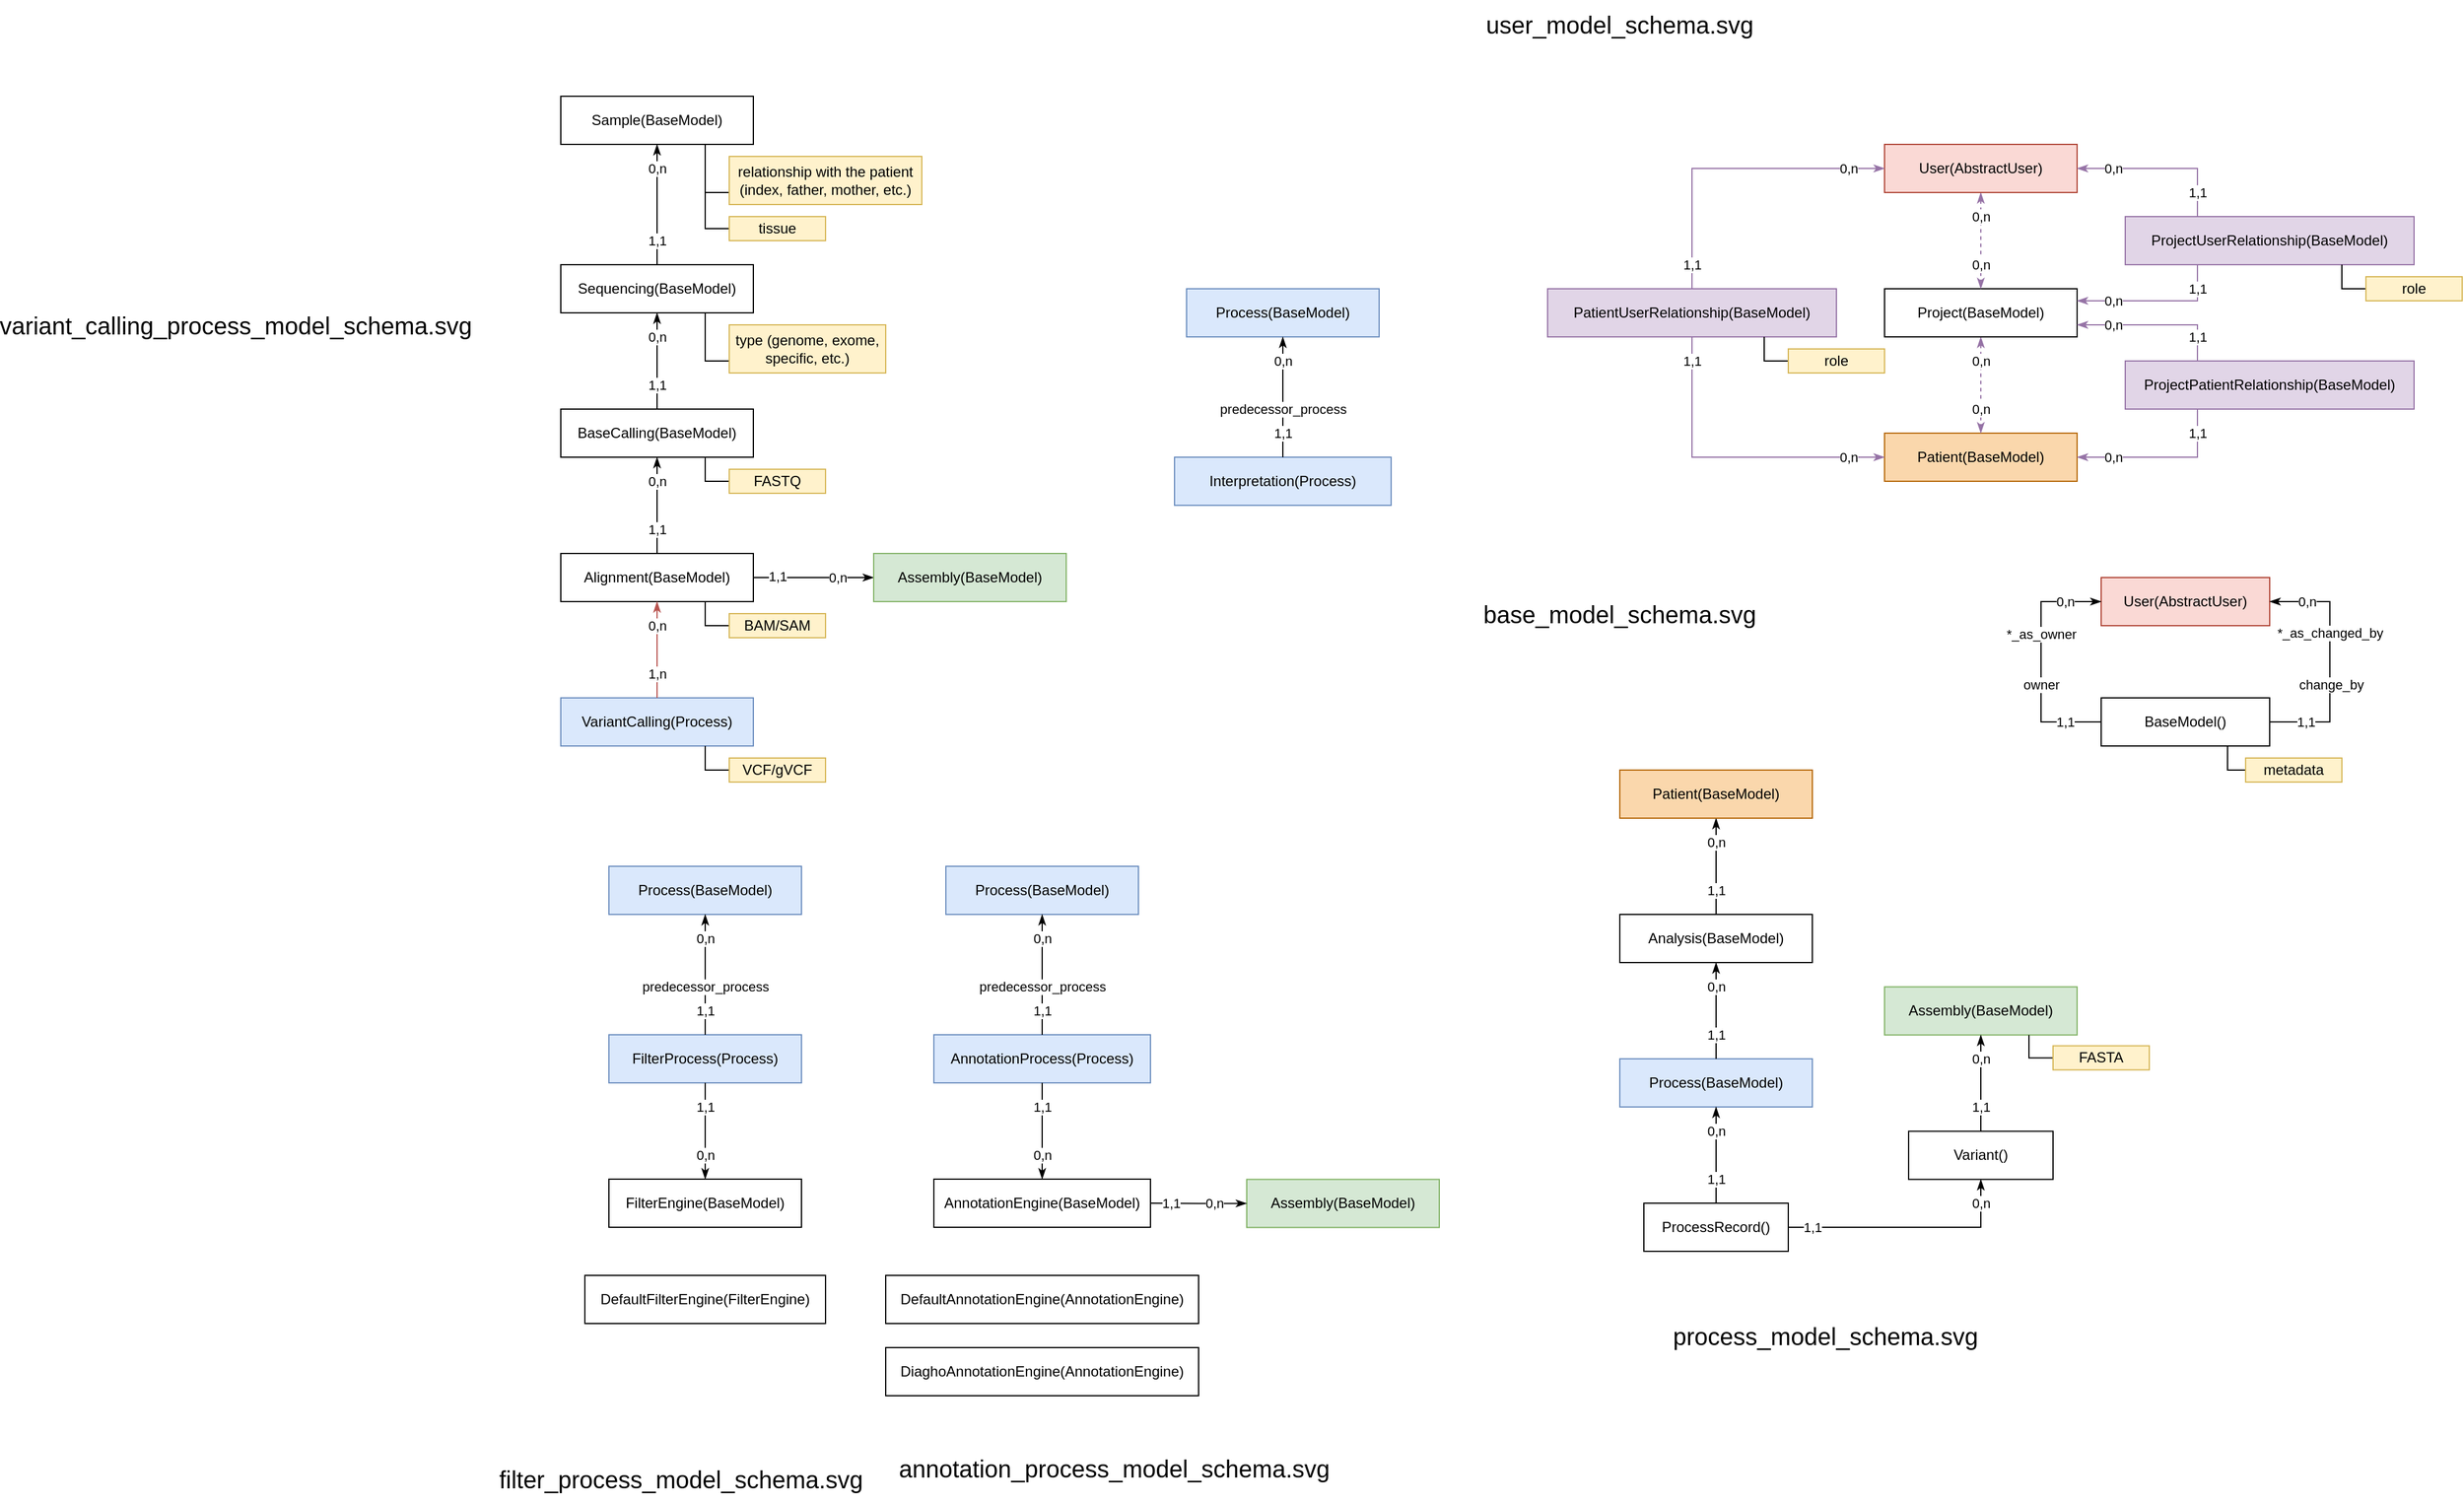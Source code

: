 <mxfile version="14.1.8" type="device"><diagram id="hcGcULoK8JXEpfSVQ2V4" name="Page-1"><mxGraphModel dx="3432" dy="2749" grid="1" gridSize="10" guides="1" tooltips="1" connect="1" arrows="1" fold="1" page="1" pageScale="1" pageWidth="827" pageHeight="1169" math="0" shadow="0"><root><mxCell id="0"/><mxCell id="1" parent="0"/><mxCell id="7GVwF3juWSit5_4ee2ph-153" style="edgeStyle=orthogonalEdgeStyle;rounded=0;orthogonalLoop=1;jettySize=auto;html=1;exitX=0.5;exitY=1;exitDx=0;exitDy=0;entryX=0.5;entryY=0;entryDx=0;entryDy=0;endArrow=none;endFill=0;startArrow=classicThin;startFill=1;" parent="1" source="7GVwF3juWSit5_4ee2ph-46" edge="1"><mxGeometry relative="1" as="geometry"><mxPoint x="120" y="180" as="targetPoint"/></mxGeometry></mxCell><mxCell id="7GVwF3juWSit5_4ee2ph-157" value="0,n" style="edgeLabel;html=1;align=center;verticalAlign=middle;resizable=0;points=[];" parent="7GVwF3juWSit5_4ee2ph-153" vertex="1" connectable="0"><mxGeometry x="-0.35" relative="1" as="geometry"><mxPoint y="-12.56" as="offset"/></mxGeometry></mxCell><mxCell id="a_dh7zOd0R8QGJgReXMs-4" value="1,1" style="edgeLabel;html=1;align=center;verticalAlign=middle;resizable=0;points=[];" parent="7GVwF3juWSit5_4ee2ph-153" vertex="1" connectable="0"><mxGeometry x="0.7" relative="1" as="geometry"><mxPoint y="-5" as="offset"/></mxGeometry></mxCell><mxCell id="7GVwF3juWSit5_4ee2ph-203" style="edgeStyle=orthogonalEdgeStyle;rounded=0;orthogonalLoop=1;jettySize=auto;html=1;exitX=0.75;exitY=1;exitDx=0;exitDy=0;entryX=0;entryY=0.75;entryDx=0;entryDy=0;endArrow=none;endFill=0;" parent="1" source="7GVwF3juWSit5_4ee2ph-46" target="7GVwF3juWSit5_4ee2ph-202" edge="1"><mxGeometry relative="1" as="geometry"/></mxCell><mxCell id="7GVwF3juWSit5_4ee2ph-46" value="Sample(BaseModel)" style="rounded=0;whiteSpace=wrap;html=1;" parent="1" vertex="1"><mxGeometry x="40" y="40" width="160" height="40" as="geometry"/></mxCell><mxCell id="7GVwF3juWSit5_4ee2ph-48" value="Sequencing(BaseModel)" style="rounded=0;whiteSpace=wrap;html=1;" parent="1" vertex="1"><mxGeometry x="40" y="180" width="160" height="40" as="geometry"/></mxCell><mxCell id="7GVwF3juWSit5_4ee2ph-148" style="edgeStyle=orthogonalEdgeStyle;rounded=0;orthogonalLoop=1;jettySize=auto;html=1;exitX=0.5;exitY=0;exitDx=0;exitDy=0;entryX=0.5;entryY=1;entryDx=0;entryDy=0;endArrow=classicThin;endFill=1;" parent="1" source="7GVwF3juWSit5_4ee2ph-54" target="7GVwF3juWSit5_4ee2ph-48" edge="1"><mxGeometry relative="1" as="geometry"><mxPoint x="120" y="260" as="targetPoint"/></mxGeometry></mxCell><mxCell id="7GVwF3juWSit5_4ee2ph-158" value="1,1" style="edgeLabel;html=1;align=center;verticalAlign=middle;resizable=0;points=[];" parent="7GVwF3juWSit5_4ee2ph-148" vertex="1" connectable="0"><mxGeometry x="-0.29" relative="1" as="geometry"><mxPoint y="8.33" as="offset"/></mxGeometry></mxCell><mxCell id="a_dh7zOd0R8QGJgReXMs-3" value="0,n" style="edgeLabel;html=1;align=center;verticalAlign=middle;resizable=0;points=[];" parent="7GVwF3juWSit5_4ee2ph-148" vertex="1" connectable="0"><mxGeometry x="0.7" relative="1" as="geometry"><mxPoint y="8" as="offset"/></mxGeometry></mxCell><mxCell id="7GVwF3juWSit5_4ee2ph-54" value="&lt;div&gt;BaseCalling(BaseModel)&lt;/div&gt;" style="rounded=0;whiteSpace=wrap;html=1;" parent="1" vertex="1"><mxGeometry x="40" y="300" width="160" height="40" as="geometry"/></mxCell><mxCell id="7GVwF3juWSit5_4ee2ph-146" style="edgeStyle=orthogonalEdgeStyle;rounded=0;orthogonalLoop=1;jettySize=auto;html=1;exitX=0.5;exitY=0;exitDx=0;exitDy=0;entryX=0.5;entryY=1;entryDx=0;entryDy=0;endArrow=classicThin;endFill=1;" parent="1" source="7GVwF3juWSit5_4ee2ph-59" target="7GVwF3juWSit5_4ee2ph-54" edge="1"><mxGeometry relative="1" as="geometry"><mxPoint x="120" y="440" as="targetPoint"/></mxGeometry></mxCell><mxCell id="7GVwF3juWSit5_4ee2ph-160" value="1,1" style="edgeLabel;html=1;align=center;verticalAlign=middle;resizable=0;points=[];" parent="7GVwF3juWSit5_4ee2ph-146" vertex="1" connectable="0"><mxGeometry x="0.214" relative="1" as="geometry"><mxPoint y="28.4" as="offset"/></mxGeometry></mxCell><mxCell id="a_dh7zOd0R8QGJgReXMs-2" value="0,n" style="edgeLabel;html=1;align=center;verticalAlign=middle;resizable=0;points=[];" parent="7GVwF3juWSit5_4ee2ph-146" vertex="1" connectable="0"><mxGeometry x="0.699" relative="1" as="geometry"><mxPoint y="7.92" as="offset"/></mxGeometry></mxCell><mxCell id="7GVwF3juWSit5_4ee2ph-59" value="&lt;div&gt;Alignment(BaseModel)&lt;/div&gt;" style="rounded=0;whiteSpace=wrap;html=1;" parent="1" vertex="1"><mxGeometry x="40" y="420" width="160" height="40" as="geometry"/></mxCell><mxCell id="7GVwF3juWSit5_4ee2ph-60" value="&lt;div&gt;VariantCalling(Process)&lt;br&gt;&lt;/div&gt;" style="rounded=0;whiteSpace=wrap;html=1;fillColor=#dae8fc;strokeColor=#6c8ebf;" parent="1" vertex="1"><mxGeometry x="40" y="540" width="160" height="40" as="geometry"/></mxCell><mxCell id="7GVwF3juWSit5_4ee2ph-64" style="edgeStyle=orthogonalEdgeStyle;rounded=0;orthogonalLoop=1;jettySize=auto;html=1;exitX=0.5;exitY=1;exitDx=0;exitDy=0;entryX=0.5;entryY=0;entryDx=0;entryDy=0;endArrow=none;endFill=0;fillColor=#f8cecc;strokeColor=#b85450;startArrow=classicThin;startFill=1;" parent="1" source="7GVwF3juWSit5_4ee2ph-59" target="7GVwF3juWSit5_4ee2ph-60" edge="1"><mxGeometry relative="1" as="geometry"><mxPoint x="120" y="560" as="sourcePoint"/></mxGeometry></mxCell><mxCell id="7GVwF3juWSit5_4ee2ph-162" value="1,n" style="edgeLabel;html=1;align=center;verticalAlign=middle;resizable=0;points=[];" parent="7GVwF3juWSit5_4ee2ph-64" vertex="1" connectable="0"><mxGeometry x="0.214" y="-1" relative="1" as="geometry"><mxPoint x="1" y="11.6" as="offset"/></mxGeometry></mxCell><mxCell id="a_dh7zOd0R8QGJgReXMs-1" value="0,n" style="edgeLabel;html=1;align=center;verticalAlign=middle;resizable=0;points=[];" parent="7GVwF3juWSit5_4ee2ph-64" vertex="1" connectable="0"><mxGeometry x="-0.382" relative="1" as="geometry"><mxPoint y="-4.8" as="offset"/></mxGeometry></mxCell><mxCell id="7GVwF3juWSit5_4ee2ph-67" value="Analysis(BaseModel)" style="rounded=0;whiteSpace=wrap;html=1;" parent="1" vertex="1"><mxGeometry x="920" y="720" width="160" height="40" as="geometry"/></mxCell><mxCell id="7GVwF3juWSit5_4ee2ph-80" value="Process(BaseModel)" style="rounded=0;whiteSpace=wrap;html=1;fillColor=#dae8fc;strokeColor=#6c8ebf;" parent="1" vertex="1"><mxGeometry x="920" y="840" width="160" height="40" as="geometry"/></mxCell><mxCell id="a_dh7zOd0R8QGJgReXMs-80" style="edgeStyle=orthogonalEdgeStyle;rounded=0;orthogonalLoop=1;jettySize=auto;html=1;exitX=1;exitY=0.5;exitDx=0;exitDy=0;entryX=0.5;entryY=1;entryDx=0;entryDy=0;startArrow=none;startFill=0;endArrow=classicThin;endFill=1;fontColor=#000000;" parent="1" source="7GVwF3juWSit5_4ee2ph-81" target="a_dh7zOd0R8QGJgReXMs-76" edge="1"><mxGeometry relative="1" as="geometry"/></mxCell><mxCell id="a_dh7zOd0R8QGJgReXMs-81" value="1,1" style="edgeLabel;html=1;align=center;verticalAlign=middle;resizable=0;points=[];fontColor=#000000;" parent="a_dh7zOd0R8QGJgReXMs-80" vertex="1" connectable="0"><mxGeometry x="-0.828" y="-1" relative="1" as="geometry"><mxPoint x="2.78" y="-1" as="offset"/></mxGeometry></mxCell><mxCell id="a_dh7zOd0R8QGJgReXMs-82" value="0,n" style="edgeLabel;html=1;align=center;verticalAlign=middle;resizable=0;points=[];fontColor=#000000;" parent="a_dh7zOd0R8QGJgReXMs-80" vertex="1" connectable="0"><mxGeometry x="0.738" relative="1" as="geometry"><mxPoint y="-6.39" as="offset"/></mxGeometry></mxCell><mxCell id="7GVwF3juWSit5_4ee2ph-81" value="ProcessRecord()" style="rounded=0;whiteSpace=wrap;html=1;" parent="1" vertex="1"><mxGeometry x="940" y="960" width="120" height="40" as="geometry"/></mxCell><mxCell id="7GVwF3juWSit5_4ee2ph-88" value="BaseModel()" style="rounded=0;whiteSpace=wrap;html=1;" parent="1" vertex="1"><mxGeometry x="1320.03" y="540" width="140" height="40" as="geometry"/></mxCell><mxCell id="7GVwF3juWSit5_4ee2ph-89" value="User(AbstractUser)" style="rounded=0;whiteSpace=wrap;html=1;fillColor=#fad9d5;strokeColor=#ae4132;" parent="1" vertex="1"><mxGeometry x="1320.03" y="440" width="140" height="40" as="geometry"/></mxCell><mxCell id="7GVwF3juWSit5_4ee2ph-210" style="edgeStyle=orthogonalEdgeStyle;rounded=0;orthogonalLoop=1;jettySize=auto;html=1;exitX=0;exitY=0.5;exitDx=0;exitDy=0;entryX=0;entryY=0.5;entryDx=0;entryDy=0;endArrow=none;endFill=0;startArrow=classicThin;startFill=1;" parent="1" source="7GVwF3juWSit5_4ee2ph-89" target="7GVwF3juWSit5_4ee2ph-88" edge="1"><mxGeometry relative="1" as="geometry"><mxPoint x="1390.03" y="500" as="sourcePoint"/><Array as="points"><mxPoint x="1270.03" y="460"/><mxPoint x="1270.03" y="560"/></Array></mxGeometry></mxCell><mxCell id="7GVwF3juWSit5_4ee2ph-211" value="1,1" style="edgeLabel;html=1;align=center;verticalAlign=middle;resizable=0;points=[];" parent="7GVwF3juWSit5_4ee2ph-210" vertex="1" connectable="0"><mxGeometry x="-0.3" y="1" relative="1" as="geometry"><mxPoint x="19" y="80" as="offset"/></mxGeometry></mxCell><mxCell id="a_dh7zOd0R8QGJgReXMs-6" value="0,n" style="edgeLabel;html=1;align=center;verticalAlign=middle;resizable=0;points=[];" parent="7GVwF3juWSit5_4ee2ph-210" vertex="1" connectable="0"><mxGeometry x="-0.777" y="1" relative="1" as="geometry"><mxPoint x="-7.62" y="-1" as="offset"/></mxGeometry></mxCell><mxCell id="a_dh7zOd0R8QGJgReXMs-8" value="owner" style="edgeLabel;html=1;align=center;verticalAlign=middle;resizable=0;points=[];" parent="7GVwF3juWSit5_4ee2ph-210" vertex="1" connectable="0"><mxGeometry x="-0.103" y="1" relative="1" as="geometry"><mxPoint x="-1.03" y="29.33" as="offset"/></mxGeometry></mxCell><mxCell id="a_dh7zOd0R8QGJgReXMs-14" value="*_as_owner" style="edgeLabel;html=1;align=center;verticalAlign=middle;resizable=0;points=[];" parent="7GVwF3juWSit5_4ee2ph-210" vertex="1" connectable="0"><mxGeometry x="-0.38" relative="1" as="geometry"><mxPoint y="14.33" as="offset"/></mxGeometry></mxCell><mxCell id="7GVwF3juWSit5_4ee2ph-99" value="Process(BaseModel)" style="rounded=0;whiteSpace=wrap;html=1;fillColor=#dae8fc;strokeColor=#6c8ebf;" parent="1" vertex="1"><mxGeometry x="80" y="680" width="160" height="40" as="geometry"/></mxCell><mxCell id="7GVwF3juWSit5_4ee2ph-100" value="AnnotationProcess(Process)" style="rounded=0;whiteSpace=wrap;html=1;fillColor=#dae8fc;strokeColor=#6c8ebf;" parent="1" vertex="1"><mxGeometry x="350" y="820" width="180" height="40" as="geometry"/></mxCell><mxCell id="7GVwF3juWSit5_4ee2ph-104" value="AnnotationEngine(BaseModel)" style="rounded=0;whiteSpace=wrap;html=1;" parent="1" vertex="1"><mxGeometry x="350" y="940" width="180" height="40" as="geometry"/></mxCell><mxCell id="7GVwF3juWSit5_4ee2ph-112" value="DiaghoAnnotationEngine(AnnotationEngine)" style="rounded=0;whiteSpace=wrap;html=1;" parent="1" vertex="1"><mxGeometry x="310" y="1080" width="260" height="40" as="geometry"/></mxCell><mxCell id="7GVwF3juWSit5_4ee2ph-113" value="FilterEngine(BaseModel)" style="rounded=0;whiteSpace=wrap;html=1;" parent="1" vertex="1"><mxGeometry x="80" y="940" width="160" height="40" as="geometry"/></mxCell><mxCell id="7GVwF3juWSit5_4ee2ph-114" value="DefaultAnnotationEngine(AnnotationEngine)" style="rounded=0;whiteSpace=wrap;html=1;" parent="1" vertex="1"><mxGeometry x="310" y="1020" width="260" height="40" as="geometry"/></mxCell><mxCell id="7GVwF3juWSit5_4ee2ph-117" value="DefaultFilterEngine(FilterEngine)" style="rounded=0;whiteSpace=wrap;html=1;" parent="1" vertex="1"><mxGeometry x="60" y="1020" width="200" height="40" as="geometry"/></mxCell><mxCell id="7GVwF3juWSit5_4ee2ph-120" value="FilterProcess(Process)" style="rounded=0;whiteSpace=wrap;html=1;fillColor=#dae8fc;strokeColor=#6c8ebf;" parent="1" vertex="1"><mxGeometry x="80" y="820" width="160" height="40" as="geometry"/></mxCell><mxCell id="7GVwF3juWSit5_4ee2ph-137" style="edgeStyle=orthogonalEdgeStyle;rounded=0;orthogonalLoop=1;jettySize=auto;html=1;exitX=0;exitY=0.5;exitDx=0;exitDy=0;entryX=0.75;entryY=1;entryDx=0;entryDy=0;endArrow=none;endFill=0;" parent="1" source="7GVwF3juWSit5_4ee2ph-134" target="7GVwF3juWSit5_4ee2ph-60" edge="1"><mxGeometry relative="1" as="geometry"/></mxCell><mxCell id="7GVwF3juWSit5_4ee2ph-134" value="VCF/gVCF" style="rounded=0;whiteSpace=wrap;html=1;fillColor=#fff2cc;strokeColor=#d6b656;" parent="1" vertex="1"><mxGeometry x="180" y="590" width="80" height="20" as="geometry"/></mxCell><mxCell id="7GVwF3juWSit5_4ee2ph-139" style="edgeStyle=orthogonalEdgeStyle;rounded=0;orthogonalLoop=1;jettySize=auto;html=1;exitX=0;exitY=0.5;exitDx=0;exitDy=0;entryX=0.75;entryY=1;entryDx=0;entryDy=0;endArrow=none;endFill=0;" parent="1" source="7GVwF3juWSit5_4ee2ph-138" target="7GVwF3juWSit5_4ee2ph-59" edge="1"><mxGeometry relative="1" as="geometry"/></mxCell><mxCell id="7GVwF3juWSit5_4ee2ph-138" value="BAM/SAM" style="rounded=0;whiteSpace=wrap;html=1;fillColor=#fff2cc;strokeColor=#d6b656;" parent="1" vertex="1"><mxGeometry x="180" y="470" width="80" height="20" as="geometry"/></mxCell><mxCell id="7GVwF3juWSit5_4ee2ph-141" style="edgeStyle=orthogonalEdgeStyle;rounded=0;orthogonalLoop=1;jettySize=auto;html=1;exitX=0;exitY=0.5;exitDx=0;exitDy=0;entryX=0.75;entryY=1;entryDx=0;entryDy=0;endArrow=none;endFill=0;" parent="1" source="7GVwF3juWSit5_4ee2ph-140" target="7GVwF3juWSit5_4ee2ph-54" edge="1"><mxGeometry relative="1" as="geometry"/></mxCell><mxCell id="7GVwF3juWSit5_4ee2ph-140" value="FASTQ" style="rounded=0;whiteSpace=wrap;html=1;fillColor=#fff2cc;strokeColor=#d6b656;" parent="1" vertex="1"><mxGeometry x="180" y="350" width="80" height="20" as="geometry"/></mxCell><mxCell id="7GVwF3juWSit5_4ee2ph-166" value="Process(BaseModel)" style="rounded=0;whiteSpace=wrap;html=1;fillColor=#dae8fc;strokeColor=#6c8ebf;" parent="1" vertex="1"><mxGeometry x="360" y="680" width="160" height="40" as="geometry"/></mxCell><mxCell id="7GVwF3juWSit5_4ee2ph-193" value="Assembly(BaseModel)" style="rounded=0;whiteSpace=wrap;html=1;fillColor=#d5e8d4;strokeColor=#82b366;" parent="1" vertex="1"><mxGeometry x="610" y="940.2" width="160" height="40" as="geometry"/></mxCell><mxCell id="7GVwF3juWSit5_4ee2ph-202" value="&lt;div&gt;relationship with the patient&lt;/div&gt;&lt;div&gt;(index, father, mother, etc.)&lt;br&gt;&lt;/div&gt;" style="rounded=0;whiteSpace=wrap;html=1;fillColor=#fff2cc;strokeColor=#d6b656;" parent="1" vertex="1"><mxGeometry x="180" y="90" width="160" height="40" as="geometry"/></mxCell><mxCell id="7GVwF3juWSit5_4ee2ph-206" style="edgeStyle=orthogonalEdgeStyle;rounded=0;orthogonalLoop=1;jettySize=auto;html=1;exitX=0;exitY=0.5;exitDx=0;exitDy=0;entryX=0.75;entryY=1;entryDx=0;entryDy=0;endArrow=none;endFill=0;" parent="1" source="7GVwF3juWSit5_4ee2ph-204" target="7GVwF3juWSit5_4ee2ph-88" edge="1"><mxGeometry relative="1" as="geometry"/></mxCell><mxCell id="7GVwF3juWSit5_4ee2ph-204" value="metadata" style="rounded=0;whiteSpace=wrap;html=1;fillColor=#fff2cc;strokeColor=#d6b656;" parent="1" vertex="1"><mxGeometry x="1440.03" y="590" width="80" height="20" as="geometry"/></mxCell><mxCell id="7GVwF3juWSit5_4ee2ph-217" style="edgeStyle=orthogonalEdgeStyle;rounded=0;orthogonalLoop=1;jettySize=auto;html=1;exitX=0;exitY=0.5;exitDx=0;exitDy=0;entryX=1;entryY=0.5;entryDx=0;entryDy=0;endArrow=none;endFill=0;startArrow=classicThin;startFill=1;" parent="1" source="7GVwF3juWSit5_4ee2ph-215" target="7GVwF3juWSit5_4ee2ph-59" edge="1"><mxGeometry relative="1" as="geometry"><mxPoint x="240" y="440" as="targetPoint"/></mxGeometry></mxCell><mxCell id="7GVwF3juWSit5_4ee2ph-219" value="0,n" style="edgeLabel;html=1;align=center;verticalAlign=middle;resizable=0;points=[];" parent="7GVwF3juWSit5_4ee2ph-217" vertex="1" connectable="0"><mxGeometry x="-0.21" y="-1" relative="1" as="geometry"><mxPoint x="9.6" y="1" as="offset"/></mxGeometry></mxCell><mxCell id="a_dh7zOd0R8QGJgReXMs-5" value="1,1" style="edgeLabel;html=1;align=center;verticalAlign=middle;resizable=0;points=[];" parent="7GVwF3juWSit5_4ee2ph-217" vertex="1" connectable="0"><mxGeometry x="0.373" y="-1" relative="1" as="geometry"><mxPoint x="-11.33" as="offset"/></mxGeometry></mxCell><mxCell id="7GVwF3juWSit5_4ee2ph-215" value="Assembly(BaseModel)" style="rounded=0;whiteSpace=wrap;html=1;fillColor=#d5e8d4;strokeColor=#82b366;" parent="1" vertex="1"><mxGeometry x="300" y="420" width="160" height="40" as="geometry"/></mxCell><mxCell id="7GVwF3juWSit5_4ee2ph-225" style="edgeStyle=orthogonalEdgeStyle;rounded=0;orthogonalLoop=1;jettySize=auto;html=1;exitX=0;exitY=0.5;exitDx=0;exitDy=0;entryX=1;entryY=0.5;entryDx=0;entryDy=0;endArrow=none;endFill=0;startArrow=classicThin;startFill=1;" parent="1" source="7GVwF3juWSit5_4ee2ph-193" target="7GVwF3juWSit5_4ee2ph-104" edge="1"><mxGeometry relative="1" as="geometry"><mxPoint x="600" y="960" as="sourcePoint"/></mxGeometry></mxCell><mxCell id="7GVwF3juWSit5_4ee2ph-226" value="1,1" style="edgeLabel;html=1;align=center;verticalAlign=middle;resizable=0;points=[];" parent="7GVwF3juWSit5_4ee2ph-225" vertex="1" connectable="0"><mxGeometry x="0.309" relative="1" as="geometry"><mxPoint x="-11.03" as="offset"/></mxGeometry></mxCell><mxCell id="a_dh7zOd0R8QGJgReXMs-133" value="0,n" style="edgeLabel;html=1;align=center;verticalAlign=middle;resizable=0;points=[];fontColor=#000000;" parent="7GVwF3juWSit5_4ee2ph-225" vertex="1" connectable="0"><mxGeometry x="-0.687" y="3" relative="1" as="geometry"><mxPoint x="-14.33" y="-3" as="offset"/></mxGeometry></mxCell><mxCell id="7GVwF3juWSit5_4ee2ph-228" value="Interpretation(Process)" style="rounded=0;whiteSpace=wrap;html=1;fillColor=#dae8fc;strokeColor=#6c8ebf;" parent="1" vertex="1"><mxGeometry x="550" y="340" width="180" height="40" as="geometry"/></mxCell><mxCell id="7GVwF3juWSit5_4ee2ph-234" value="Process(BaseModel)" style="rounded=0;whiteSpace=wrap;html=1;fillColor=#dae8fc;strokeColor=#6c8ebf;" parent="1" vertex="1"><mxGeometry x="560" y="200" width="160" height="40" as="geometry"/></mxCell><mxCell id="7GVwF3juWSit5_4ee2ph-236" style="edgeStyle=orthogonalEdgeStyle;rounded=0;orthogonalLoop=1;jettySize=auto;html=1;exitX=0;exitY=0.75;exitDx=0;exitDy=0;entryX=0.75;entryY=1;entryDx=0;entryDy=0;endArrow=none;endFill=0;" parent="1" source="7GVwF3juWSit5_4ee2ph-235" target="7GVwF3juWSit5_4ee2ph-48" edge="1"><mxGeometry relative="1" as="geometry"/></mxCell><mxCell id="7GVwF3juWSit5_4ee2ph-235" value="type (genome, exome, specific, etc.)" style="rounded=0;whiteSpace=wrap;html=1;fillColor=#fff2cc;strokeColor=#d6b656;" parent="1" vertex="1"><mxGeometry x="180" y="230" width="130" height="40" as="geometry"/></mxCell><mxCell id="7GVwF3juWSit5_4ee2ph-238" style="edgeStyle=orthogonalEdgeStyle;rounded=0;orthogonalLoop=1;jettySize=auto;html=1;exitX=0;exitY=0.5;exitDx=0;exitDy=0;entryX=0.75;entryY=1;entryDx=0;entryDy=0;endArrow=none;endFill=0;" parent="1" source="7GVwF3juWSit5_4ee2ph-237" target="7GVwF3juWSit5_4ee2ph-46" edge="1"><mxGeometry relative="1" as="geometry"/></mxCell><mxCell id="7GVwF3juWSit5_4ee2ph-237" value="tissue" style="rounded=0;whiteSpace=wrap;html=1;fillColor=#fff2cc;strokeColor=#d6b656;" parent="1" vertex="1"><mxGeometry x="180" y="140" width="80" height="20" as="geometry"/></mxCell><mxCell id="a_dh7zOd0R8QGJgReXMs-9" style="edgeStyle=orthogonalEdgeStyle;rounded=0;orthogonalLoop=1;jettySize=auto;html=1;exitX=1;exitY=0.5;exitDx=0;exitDy=0;endArrow=none;endFill=0;entryX=1;entryY=0.5;entryDx=0;entryDy=0;startArrow=classicThin;startFill=1;" parent="1" source="7GVwF3juWSit5_4ee2ph-89" target="7GVwF3juWSit5_4ee2ph-88" edge="1"><mxGeometry relative="1" as="geometry"><mxPoint x="1410.03" y="425" as="sourcePoint"/><mxPoint x="1459.03" y="557" as="targetPoint"/><Array as="points"><mxPoint x="1510.03" y="460"/><mxPoint x="1510.03" y="560"/></Array></mxGeometry></mxCell><mxCell id="a_dh7zOd0R8QGJgReXMs-10" value="1,1" style="edgeLabel;html=1;align=center;verticalAlign=middle;resizable=0;points=[];" parent="a_dh7zOd0R8QGJgReXMs-9" vertex="1" connectable="0"><mxGeometry x="-0.3" y="1" relative="1" as="geometry"><mxPoint x="-21" y="80" as="offset"/></mxGeometry></mxCell><mxCell id="a_dh7zOd0R8QGJgReXMs-11" value="0,n" style="edgeLabel;html=1;align=center;verticalAlign=middle;resizable=0;points=[];" parent="a_dh7zOd0R8QGJgReXMs-9" vertex="1" connectable="0"><mxGeometry x="-0.777" y="1" relative="1" as="geometry"><mxPoint x="7.78" y="1" as="offset"/></mxGeometry></mxCell><mxCell id="a_dh7zOd0R8QGJgReXMs-12" value="change_by" style="edgeLabel;html=1;align=center;verticalAlign=middle;resizable=0;points=[];" parent="a_dh7zOd0R8QGJgReXMs-9" vertex="1" connectable="0"><mxGeometry x="-0.103" y="1" relative="1" as="geometry"><mxPoint y="29.34" as="offset"/></mxGeometry></mxCell><mxCell id="a_dh7zOd0R8QGJgReXMs-13" value="*_as_changed_by" style="edgeLabel;html=1;align=center;verticalAlign=middle;resizable=0;points=[];" parent="a_dh7zOd0R8QGJgReXMs-9" vertex="1" connectable="0"><mxGeometry x="-0.364" y="-1" relative="1" as="geometry"><mxPoint x="1" y="12.67" as="offset"/></mxGeometry></mxCell><mxCell id="a_dh7zOd0R8QGJgReXMs-22" style="edgeStyle=orthogonalEdgeStyle;rounded=0;orthogonalLoop=1;jettySize=auto;html=1;exitX=0.5;exitY=1;exitDx=0;exitDy=0;entryX=0.5;entryY=0;entryDx=0;entryDy=0;endArrow=none;endFill=0;startArrow=classicThin;startFill=1;" parent="1" source="7GVwF3juWSit5_4ee2ph-67" target="7GVwF3juWSit5_4ee2ph-80" edge="1"><mxGeometry relative="1" as="geometry"><mxPoint x="1020" y="760" as="sourcePoint"/><mxPoint x="1020" y="840" as="targetPoint"/></mxGeometry></mxCell><mxCell id="a_dh7zOd0R8QGJgReXMs-23" value="1,1" style="edgeLabel;html=1;align=center;verticalAlign=middle;resizable=0;points=[];" parent="a_dh7zOd0R8QGJgReXMs-22" vertex="1" connectable="0"><mxGeometry x="-0.364" y="1" relative="1" as="geometry"><mxPoint x="-1" y="34.29" as="offset"/></mxGeometry></mxCell><mxCell id="a_dh7zOd0R8QGJgReXMs-24" value="0,n" style="edgeLabel;html=1;align=center;verticalAlign=middle;resizable=0;points=[];" parent="a_dh7zOd0R8QGJgReXMs-22" vertex="1" connectable="0"><mxGeometry x="-0.7" relative="1" as="geometry"><mxPoint y="7.96" as="offset"/></mxGeometry></mxCell><mxCell id="a_dh7zOd0R8QGJgReXMs-25" style="edgeStyle=orthogonalEdgeStyle;rounded=0;orthogonalLoop=1;jettySize=auto;html=1;exitX=0.5;exitY=1;exitDx=0;exitDy=0;entryX=0.5;entryY=0;entryDx=0;entryDy=0;endArrow=none;endFill=0;startArrow=classicThin;startFill=1;" parent="1" source="a_dh7zOd0R8QGJgReXMs-112" target="7GVwF3juWSit5_4ee2ph-67" edge="1"><mxGeometry relative="1" as="geometry"><mxPoint x="1000" y="640" as="sourcePoint"/><mxPoint x="1030" y="720" as="targetPoint"/></mxGeometry></mxCell><mxCell id="a_dh7zOd0R8QGJgReXMs-26" value="1,1" style="edgeLabel;html=1;align=center;verticalAlign=middle;resizable=0;points=[];" parent="a_dh7zOd0R8QGJgReXMs-25" vertex="1" connectable="0"><mxGeometry x="-0.364" y="1" relative="1" as="geometry"><mxPoint x="-1" y="34.29" as="offset"/></mxGeometry></mxCell><mxCell id="a_dh7zOd0R8QGJgReXMs-27" value="0,n" style="edgeLabel;html=1;align=center;verticalAlign=middle;resizable=0;points=[];" parent="a_dh7zOd0R8QGJgReXMs-25" vertex="1" connectable="0"><mxGeometry x="-0.7" relative="1" as="geometry"><mxPoint y="7.96" as="offset"/></mxGeometry></mxCell><mxCell id="a_dh7zOd0R8QGJgReXMs-44" style="edgeStyle=orthogonalEdgeStyle;rounded=0;orthogonalLoop=1;jettySize=auto;html=1;exitX=0.5;exitY=1;exitDx=0;exitDy=0;endArrow=none;endFill=0;entryX=0.5;entryY=0;entryDx=0;entryDy=0;startArrow=classicThin;startFill=1;" parent="1" source="7GVwF3juWSit5_4ee2ph-80" target="7GVwF3juWSit5_4ee2ph-81" edge="1"><mxGeometry relative="1" as="geometry"><mxPoint x="1020" y="880" as="sourcePoint"/><mxPoint x="998" y="960" as="targetPoint"/></mxGeometry></mxCell><mxCell id="a_dh7zOd0R8QGJgReXMs-45" value="1,1" style="edgeLabel;html=1;align=center;verticalAlign=middle;resizable=0;points=[];" parent="a_dh7zOd0R8QGJgReXMs-44" vertex="1" connectable="0"><mxGeometry x="-0.364" y="1" relative="1" as="geometry"><mxPoint x="-1" y="34.29" as="offset"/></mxGeometry></mxCell><mxCell id="a_dh7zOd0R8QGJgReXMs-46" value="0,n" style="edgeLabel;html=1;align=center;verticalAlign=middle;resizable=0;points=[];" parent="a_dh7zOd0R8QGJgReXMs-44" vertex="1" connectable="0"><mxGeometry x="-0.7" relative="1" as="geometry"><mxPoint y="7.96" as="offset"/></mxGeometry></mxCell><mxCell id="a_dh7zOd0R8QGJgReXMs-76" value="Variant()" style="rounded=0;whiteSpace=wrap;html=1;" parent="1" vertex="1"><mxGeometry x="1160" y="900.2" width="120" height="40" as="geometry"/></mxCell><mxCell id="a_dh7zOd0R8QGJgReXMs-77" value="Assembly(BaseModel)" style="rounded=0;whiteSpace=wrap;html=1;fillColor=#d5e8d4;strokeColor=#82b366;" parent="1" vertex="1"><mxGeometry x="1140.0" y="780.2" width="160" height="40" as="geometry"/></mxCell><mxCell id="a_dh7zOd0R8QGJgReXMs-78" style="edgeStyle=orthogonalEdgeStyle;rounded=0;orthogonalLoop=1;jettySize=auto;html=1;exitX=0;exitY=0.5;exitDx=0;exitDy=0;entryX=0.75;entryY=1;entryDx=0;entryDy=0;endArrow=none;endFill=0;" parent="1" source="a_dh7zOd0R8QGJgReXMs-79" target="a_dh7zOd0R8QGJgReXMs-77" edge="1"><mxGeometry relative="1" as="geometry"/></mxCell><mxCell id="a_dh7zOd0R8QGJgReXMs-79" value="FASTA" style="rounded=0;whiteSpace=wrap;html=1;fillColor=#fff2cc;strokeColor=#d6b656;" parent="1" vertex="1"><mxGeometry x="1280.0" y="829.2" width="80" height="20" as="geometry"/></mxCell><mxCell id="a_dh7zOd0R8QGJgReXMs-83" style="edgeStyle=orthogonalEdgeStyle;rounded=0;orthogonalLoop=1;jettySize=auto;html=1;exitX=0.5;exitY=1;exitDx=0;exitDy=0;entryX=0.5;entryY=0;entryDx=0;entryDy=0;endArrow=none;endFill=0;startArrow=classicThin;startFill=1;" parent="1" source="a_dh7zOd0R8QGJgReXMs-77" target="a_dh7zOd0R8QGJgReXMs-76" edge="1"><mxGeometry relative="1" as="geometry"><mxPoint x="1200.0" y="820.2" as="sourcePoint"/><mxPoint x="1200.0" y="900.2" as="targetPoint"/></mxGeometry></mxCell><mxCell id="a_dh7zOd0R8QGJgReXMs-84" value="1,1" style="edgeLabel;html=1;align=center;verticalAlign=middle;resizable=0;points=[];" parent="a_dh7zOd0R8QGJgReXMs-83" vertex="1" connectable="0"><mxGeometry x="-0.364" y="1" relative="1" as="geometry"><mxPoint x="-1" y="34.29" as="offset"/></mxGeometry></mxCell><mxCell id="a_dh7zOd0R8QGJgReXMs-85" value="0,n" style="edgeLabel;html=1;align=center;verticalAlign=middle;resizable=0;points=[];" parent="a_dh7zOd0R8QGJgReXMs-83" vertex="1" connectable="0"><mxGeometry x="-0.7" relative="1" as="geometry"><mxPoint y="7.96" as="offset"/></mxGeometry></mxCell><mxCell id="a_dh7zOd0R8QGJgReXMs-87" value="Patient(BaseModel)" style="rounded=0;whiteSpace=wrap;html=1;fillColor=#fad7ac;strokeColor=#b46504;" parent="1" vertex="1"><mxGeometry x="1140" y="320" width="160" height="40" as="geometry"/></mxCell><mxCell id="a_dh7zOd0R8QGJgReXMs-88" style="edgeStyle=orthogonalEdgeStyle;rounded=0;orthogonalLoop=1;jettySize=auto;html=1;exitX=0.5;exitY=1;exitDx=0;exitDy=0;entryX=0.5;entryY=0;entryDx=0;entryDy=0;startArrow=classicThin;startFill=1;endArrow=classicThin;endFill=1;fontColor=#EA6B66;fillColor=#e1d5e7;strokeColor=#9673a6;dashed=1;" parent="1" source="a_dh7zOd0R8QGJgReXMs-91" target="a_dh7zOd0R8QGJgReXMs-87" edge="1"><mxGeometry relative="1" as="geometry"/></mxCell><mxCell id="a_dh7zOd0R8QGJgReXMs-89" value="0,n" style="edgeLabel;html=1;align=center;verticalAlign=middle;resizable=0;points=[];fontColor=#000000;" parent="a_dh7zOd0R8QGJgReXMs-88" vertex="1" connectable="0"><mxGeometry x="-0.64" y="-1" relative="1" as="geometry"><mxPoint x="1" y="5.58" as="offset"/></mxGeometry></mxCell><mxCell id="a_dh7zOd0R8QGJgReXMs-90" value="0,n" style="edgeLabel;html=1;align=center;verticalAlign=middle;resizable=0;points=[];fontColor=#000000;" parent="a_dh7zOd0R8QGJgReXMs-88" vertex="1" connectable="0"><mxGeometry x="0.617" y="-1" relative="1" as="geometry"><mxPoint x="1" y="-4.65" as="offset"/></mxGeometry></mxCell><mxCell id="a_dh7zOd0R8QGJgReXMs-91" value="Project(BaseModel)" style="rounded=0;whiteSpace=wrap;html=1;" parent="1" vertex="1"><mxGeometry x="1140" y="200" width="160" height="40" as="geometry"/></mxCell><mxCell id="a_dh7zOd0R8QGJgReXMs-92" style="edgeStyle=orthogonalEdgeStyle;rounded=0;orthogonalLoop=1;jettySize=auto;html=1;exitX=0.5;exitY=1;exitDx=0;exitDy=0;entryX=0.5;entryY=0;entryDx=0;entryDy=0;dashed=1;startArrow=classicThin;startFill=1;endArrow=classicThin;endFill=1;fontColor=#EA6B66;fillColor=#e1d5e7;strokeColor=#9673a6;" parent="1" source="a_dh7zOd0R8QGJgReXMs-95" target="a_dh7zOd0R8QGJgReXMs-91" edge="1"><mxGeometry relative="1" as="geometry"/></mxCell><mxCell id="a_dh7zOd0R8QGJgReXMs-93" value="0,n" style="edgeLabel;html=1;align=center;verticalAlign=middle;resizable=0;points=[];" parent="a_dh7zOd0R8QGJgReXMs-92" vertex="1" connectable="0"><mxGeometry x="0.693" relative="1" as="geometry"><mxPoint y="-7.78" as="offset"/></mxGeometry></mxCell><mxCell id="a_dh7zOd0R8QGJgReXMs-94" value="0,n" style="edgeLabel;html=1;align=center;verticalAlign=middle;resizable=0;points=[];fontColor=#000000;" parent="a_dh7zOd0R8QGJgReXMs-92" vertex="1" connectable="0"><mxGeometry x="-0.652" relative="1" as="geometry"><mxPoint y="6.11" as="offset"/></mxGeometry></mxCell><mxCell id="a_dh7zOd0R8QGJgReXMs-95" value="User(AbstractUser)" style="rounded=0;whiteSpace=wrap;html=1;fillColor=#fad9d5;strokeColor=#ae4132;" parent="1" vertex="1"><mxGeometry x="1140" y="80" width="160" height="40" as="geometry"/></mxCell><mxCell id="a_dh7zOd0R8QGJgReXMs-96" value="ProjectPatientRelationship(BaseModel)" style="rounded=0;whiteSpace=wrap;html=1;fillColor=#e1d5e7;strokeColor=#9673a6;" parent="1" vertex="1"><mxGeometry x="1340" y="260" width="240" height="40" as="geometry"/></mxCell><mxCell id="a_dh7zOd0R8QGJgReXMs-97" style="edgeStyle=orthogonalEdgeStyle;rounded=0;orthogonalLoop=1;jettySize=auto;html=1;exitX=0.25;exitY=1;exitDx=0;exitDy=0;entryX=1;entryY=0.5;entryDx=0;entryDy=0;endArrow=classicThin;endFill=1;fillColor=#e1d5e7;strokeColor=#9673a6;" parent="1" source="a_dh7zOd0R8QGJgReXMs-96" target="a_dh7zOd0R8QGJgReXMs-87" edge="1"><mxGeometry relative="1" as="geometry"><mxPoint x="1470" y="300" as="sourcePoint"/><mxPoint x="1460" y="380" as="targetPoint"/></mxGeometry></mxCell><mxCell id="a_dh7zOd0R8QGJgReXMs-98" value="0,n" style="edgeLabel;html=1;align=center;verticalAlign=middle;resizable=0;points=[];" parent="a_dh7zOd0R8QGJgReXMs-97" vertex="1" connectable="0"><mxGeometry x="-0.364" y="1" relative="1" as="geometry"><mxPoint x="-65.46" y="-1" as="offset"/></mxGeometry></mxCell><mxCell id="a_dh7zOd0R8QGJgReXMs-99" value="1,1" style="edgeLabel;html=1;align=center;verticalAlign=middle;resizable=0;points=[];" parent="a_dh7zOd0R8QGJgReXMs-97" vertex="1" connectable="0"><mxGeometry x="-0.7" relative="1" as="geometry"><mxPoint y="-0.97" as="offset"/></mxGeometry></mxCell><mxCell id="a_dh7zOd0R8QGJgReXMs-100" style="edgeStyle=orthogonalEdgeStyle;rounded=0;orthogonalLoop=1;jettySize=auto;html=1;exitX=1;exitY=0.75;exitDx=0;exitDy=0;entryX=0.25;entryY=0;entryDx=0;entryDy=0;endArrow=none;endFill=0;fillColor=#e1d5e7;strokeColor=#9673a6;startArrow=classicThin;startFill=1;" parent="1" source="a_dh7zOd0R8QGJgReXMs-91" target="a_dh7zOd0R8QGJgReXMs-96" edge="1"><mxGeometry relative="1" as="geometry"><mxPoint x="1460" y="180" as="sourcePoint"/><mxPoint x="1470" y="260" as="targetPoint"/></mxGeometry></mxCell><mxCell id="a_dh7zOd0R8QGJgReXMs-101" value="1,1" style="edgeLabel;html=1;align=center;verticalAlign=middle;resizable=0;points=[];" parent="a_dh7zOd0R8QGJgReXMs-100" vertex="1" connectable="0"><mxGeometry x="-0.364" y="1" relative="1" as="geometry"><mxPoint x="58.64" y="11" as="offset"/></mxGeometry></mxCell><mxCell id="a_dh7zOd0R8QGJgReXMs-102" value="0,n" style="edgeLabel;html=1;align=center;verticalAlign=middle;resizable=0;points=[];" parent="a_dh7zOd0R8QGJgReXMs-100" vertex="1" connectable="0"><mxGeometry x="-0.7" relative="1" as="geometry"><mxPoint x="10.57" as="offset"/></mxGeometry></mxCell><mxCell id="a_dh7zOd0R8QGJgReXMs-103" value="ProjectUserRelationship(BaseModel)" style="rounded=0;whiteSpace=wrap;html=1;fillColor=#e1d5e7;strokeColor=#9673a6;" parent="1" vertex="1"><mxGeometry x="1340" y="140" width="240" height="40" as="geometry"/></mxCell><mxCell id="a_dh7zOd0R8QGJgReXMs-104" style="edgeStyle=orthogonalEdgeStyle;rounded=0;orthogonalLoop=1;jettySize=auto;html=1;exitX=0;exitY=0.5;exitDx=0;exitDy=0;entryX=0.75;entryY=1;entryDx=0;entryDy=0;endArrow=none;endFill=0;" parent="1" source="a_dh7zOd0R8QGJgReXMs-105" target="a_dh7zOd0R8QGJgReXMs-103" edge="1"><mxGeometry relative="1" as="geometry"/></mxCell><mxCell id="a_dh7zOd0R8QGJgReXMs-105" value="role" style="rounded=0;whiteSpace=wrap;html=1;fillColor=#fff2cc;strokeColor=#d6b656;" parent="1" vertex="1"><mxGeometry x="1540" y="190" width="80" height="20" as="geometry"/></mxCell><mxCell id="a_dh7zOd0R8QGJgReXMs-106" style="edgeStyle=orthogonalEdgeStyle;rounded=0;orthogonalLoop=1;jettySize=auto;html=1;exitX=1;exitY=0.5;exitDx=0;exitDy=0;entryX=0.25;entryY=0;entryDx=0;entryDy=0;endArrow=none;endFill=0;fillColor=#e1d5e7;strokeColor=#9673a6;startArrow=classicThin;startFill=1;" parent="1" source="a_dh7zOd0R8QGJgReXMs-95" target="a_dh7zOd0R8QGJgReXMs-103" edge="1"><mxGeometry relative="1" as="geometry"><mxPoint x="1460" y="60" as="sourcePoint"/><mxPoint x="1480.0" y="140" as="targetPoint"/></mxGeometry></mxCell><mxCell id="a_dh7zOd0R8QGJgReXMs-107" value="1,1" style="edgeLabel;html=1;align=center;verticalAlign=middle;resizable=0;points=[];" parent="a_dh7zOd0R8QGJgReXMs-106" vertex="1" connectable="0"><mxGeometry x="-0.364" y="1" relative="1" as="geometry"><mxPoint x="55.33" y="21" as="offset"/></mxGeometry></mxCell><mxCell id="a_dh7zOd0R8QGJgReXMs-108" value="0,n" style="edgeLabel;html=1;align=center;verticalAlign=middle;resizable=0;points=[];" parent="a_dh7zOd0R8QGJgReXMs-106" vertex="1" connectable="0"><mxGeometry x="-0.7" relative="1" as="geometry"><mxPoint x="9" as="offset"/></mxGeometry></mxCell><mxCell id="a_dh7zOd0R8QGJgReXMs-109" style="edgeStyle=orthogonalEdgeStyle;rounded=0;orthogonalLoop=1;jettySize=auto;html=1;exitX=0.25;exitY=1;exitDx=0;exitDy=0;entryX=1;entryY=0.25;entryDx=0;entryDy=0;endArrow=classicThin;endFill=1;fillColor=#e1d5e7;strokeColor=#9673a6;" parent="1" source="a_dh7zOd0R8QGJgReXMs-103" target="a_dh7zOd0R8QGJgReXMs-91" edge="1"><mxGeometry relative="1" as="geometry"><mxPoint x="1470.0" y="180" as="sourcePoint"/><mxPoint x="1460" y="260" as="targetPoint"/></mxGeometry></mxCell><mxCell id="a_dh7zOd0R8QGJgReXMs-110" value="0,n" style="edgeLabel;html=1;align=center;verticalAlign=middle;resizable=0;points=[];" parent="a_dh7zOd0R8QGJgReXMs-109" vertex="1" connectable="0"><mxGeometry x="-0.364" y="1" relative="1" as="geometry"><mxPoint x="-58.67" y="-1" as="offset"/></mxGeometry></mxCell><mxCell id="a_dh7zOd0R8QGJgReXMs-111" value="1,1" style="edgeLabel;html=1;align=center;verticalAlign=middle;resizable=0;points=[];" parent="a_dh7zOd0R8QGJgReXMs-109" vertex="1" connectable="0"><mxGeometry x="-0.7" relative="1" as="geometry"><mxPoint y="0.33" as="offset"/></mxGeometry></mxCell><mxCell id="a_dh7zOd0R8QGJgReXMs-112" value="Patient(BaseModel)" style="rounded=0;whiteSpace=wrap;html=1;fillColor=#fad7ac;strokeColor=#b46504;" parent="1" vertex="1"><mxGeometry x="920" y="600" width="160" height="40" as="geometry"/></mxCell><mxCell id="a_dh7zOd0R8QGJgReXMs-113" value="PatientUserRelationship(BaseModel)" style="rounded=0;whiteSpace=wrap;html=1;fillColor=#e1d5e7;strokeColor=#9673a6;" parent="1" vertex="1"><mxGeometry x="860" y="200" width="240" height="40" as="geometry"/></mxCell><mxCell id="a_dh7zOd0R8QGJgReXMs-114" style="edgeStyle=orthogonalEdgeStyle;rounded=0;orthogonalLoop=1;jettySize=auto;html=1;exitX=0;exitY=0.5;exitDx=0;exitDy=0;entryX=0.75;entryY=1;entryDx=0;entryDy=0;endArrow=none;endFill=0;" parent="1" source="a_dh7zOd0R8QGJgReXMs-115" target="a_dh7zOd0R8QGJgReXMs-113" edge="1"><mxGeometry relative="1" as="geometry"/></mxCell><mxCell id="a_dh7zOd0R8QGJgReXMs-115" value="role" style="rounded=0;whiteSpace=wrap;html=1;fillColor=#fff2cc;strokeColor=#d6b656;" parent="1" vertex="1"><mxGeometry x="1060" y="250" width="80" height="20" as="geometry"/></mxCell><mxCell id="a_dh7zOd0R8QGJgReXMs-117" style="edgeStyle=orthogonalEdgeStyle;rounded=0;orthogonalLoop=1;jettySize=auto;html=1;exitX=0;exitY=0.5;exitDx=0;exitDy=0;entryX=0.5;entryY=0;entryDx=0;entryDy=0;endArrow=none;endFill=0;fillColor=#e1d5e7;strokeColor=#9673a6;startArrow=classicThin;startFill=1;" parent="1" source="a_dh7zOd0R8QGJgReXMs-95" target="a_dh7zOd0R8QGJgReXMs-113" edge="1"><mxGeometry relative="1" as="geometry"><mxPoint x="920" y="80.0" as="sourcePoint"/><mxPoint x="1020" y="120.0" as="targetPoint"/></mxGeometry></mxCell><mxCell id="a_dh7zOd0R8QGJgReXMs-118" value="1,1" style="edgeLabel;html=1;align=center;verticalAlign=middle;resizable=0;points=[];" parent="a_dh7zOd0R8QGJgReXMs-117" vertex="1" connectable="0"><mxGeometry x="-0.364" y="1" relative="1" as="geometry"><mxPoint x="-77.5" y="79" as="offset"/></mxGeometry></mxCell><mxCell id="a_dh7zOd0R8QGJgReXMs-119" value="0,n" style="edgeLabel;html=1;align=center;verticalAlign=middle;resizable=0;points=[];" parent="a_dh7zOd0R8QGJgReXMs-117" vertex="1" connectable="0"><mxGeometry x="-0.7" relative="1" as="geometry"><mxPoint x="9.17" as="offset"/></mxGeometry></mxCell><mxCell id="a_dh7zOd0R8QGJgReXMs-120" style="edgeStyle=orthogonalEdgeStyle;rounded=0;orthogonalLoop=1;jettySize=auto;html=1;exitX=0.5;exitY=1;exitDx=0;exitDy=0;entryX=0;entryY=0.5;entryDx=0;entryDy=0;endArrow=classicThin;endFill=1;fillColor=#e1d5e7;strokeColor=#9673a6;" parent="1" source="a_dh7zOd0R8QGJgReXMs-113" target="a_dh7zOd0R8QGJgReXMs-87" edge="1"><mxGeometry relative="1" as="geometry"><mxPoint x="1030" y="280.0" as="sourcePoint"/><mxPoint x="930" y="320.0" as="targetPoint"/></mxGeometry></mxCell><mxCell id="a_dh7zOd0R8QGJgReXMs-121" value="0,n" style="edgeLabel;html=1;align=center;verticalAlign=middle;resizable=0;points=[];" parent="a_dh7zOd0R8QGJgReXMs-120" vertex="1" connectable="0"><mxGeometry x="-0.364" y="1" relative="1" as="geometry"><mxPoint x="129" y="17.5" as="offset"/></mxGeometry></mxCell><mxCell id="a_dh7zOd0R8QGJgReXMs-122" value="1,1" style="edgeLabel;html=1;align=center;verticalAlign=middle;resizable=0;points=[];" parent="a_dh7zOd0R8QGJgReXMs-120" vertex="1" connectable="0"><mxGeometry x="-0.7" relative="1" as="geometry"><mxPoint y="-19.17" as="offset"/></mxGeometry></mxCell><mxCell id="a_dh7zOd0R8QGJgReXMs-123" style="edgeStyle=orthogonalEdgeStyle;rounded=0;orthogonalLoop=1;jettySize=auto;html=1;exitX=0.5;exitY=1;exitDx=0;exitDy=0;endArrow=none;endFill=0;entryX=0.5;entryY=0;entryDx=0;entryDy=0;startArrow=classicThin;startFill=1;" parent="1" source="7GVwF3juWSit5_4ee2ph-99" target="7GVwF3juWSit5_4ee2ph-120" edge="1"><mxGeometry relative="1" as="geometry"><mxPoint x="170.0" y="740" as="sourcePoint"/><mxPoint x="170.0" y="820" as="targetPoint"/></mxGeometry></mxCell><mxCell id="a_dh7zOd0R8QGJgReXMs-124" value="1,1" style="edgeLabel;html=1;align=center;verticalAlign=middle;resizable=0;points=[];" parent="a_dh7zOd0R8QGJgReXMs-123" vertex="1" connectable="0"><mxGeometry x="-0.364" y="1" relative="1" as="geometry"><mxPoint x="-1" y="48.14" as="offset"/></mxGeometry></mxCell><mxCell id="a_dh7zOd0R8QGJgReXMs-125" value="0,n" style="edgeLabel;html=1;align=center;verticalAlign=middle;resizable=0;points=[];" parent="a_dh7zOd0R8QGJgReXMs-123" vertex="1" connectable="0"><mxGeometry x="-0.7" relative="1" as="geometry"><mxPoint y="5" as="offset"/></mxGeometry></mxCell><mxCell id="a_dh7zOd0R8QGJgReXMs-129" value="predecessor_process" style="edgeLabel;html=1;align=center;verticalAlign=middle;resizable=0;points=[];fontColor=#000000;" parent="a_dh7zOd0R8QGJgReXMs-123" vertex="1" connectable="0"><mxGeometry x="0.11" y="1" relative="1" as="geometry"><mxPoint x="-1" y="4.42" as="offset"/></mxGeometry></mxCell><mxCell id="a_dh7zOd0R8QGJgReXMs-126" style="edgeStyle=orthogonalEdgeStyle;rounded=0;orthogonalLoop=1;jettySize=auto;html=1;exitX=0.5;exitY=1;exitDx=0;exitDy=0;endArrow=classicThin;endFill=1;entryX=0.5;entryY=0;entryDx=0;entryDy=0;startArrow=none;startFill=0;" parent="1" source="7GVwF3juWSit5_4ee2ph-120" target="7GVwF3juWSit5_4ee2ph-113" edge="1"><mxGeometry relative="1" as="geometry"><mxPoint x="180.0" y="860" as="sourcePoint"/><mxPoint x="180.0" y="940" as="targetPoint"/></mxGeometry></mxCell><mxCell id="a_dh7zOd0R8QGJgReXMs-127" value="0,n" style="edgeLabel;html=1;align=center;verticalAlign=middle;resizable=0;points=[];" parent="a_dh7zOd0R8QGJgReXMs-126" vertex="1" connectable="0"><mxGeometry x="-0.364" y="1" relative="1" as="geometry"><mxPoint x="-1" y="34.29" as="offset"/></mxGeometry></mxCell><mxCell id="a_dh7zOd0R8QGJgReXMs-128" value="1,1" style="edgeLabel;html=1;align=center;verticalAlign=middle;resizable=0;points=[];" parent="a_dh7zOd0R8QGJgReXMs-126" vertex="1" connectable="0"><mxGeometry x="-0.7" relative="1" as="geometry"><mxPoint y="7.96" as="offset"/></mxGeometry></mxCell><mxCell id="a_dh7zOd0R8QGJgReXMs-134" style="edgeStyle=orthogonalEdgeStyle;rounded=0;orthogonalLoop=1;jettySize=auto;html=1;exitX=0.5;exitY=1;exitDx=0;exitDy=0;endArrow=classicThin;endFill=1;entryX=0.5;entryY=0;entryDx=0;entryDy=0;startArrow=none;startFill=0;" parent="1" source="7GVwF3juWSit5_4ee2ph-100" target="7GVwF3juWSit5_4ee2ph-104" edge="1"><mxGeometry relative="1" as="geometry"><mxPoint x="420" y="860" as="sourcePoint"/><mxPoint x="420" y="940" as="targetPoint"/><Array as="points"><mxPoint x="440" y="900"/><mxPoint x="440" y="900"/></Array></mxGeometry></mxCell><mxCell id="a_dh7zOd0R8QGJgReXMs-135" value="0,n" style="edgeLabel;html=1;align=center;verticalAlign=middle;resizable=0;points=[];" parent="a_dh7zOd0R8QGJgReXMs-134" vertex="1" connectable="0"><mxGeometry x="-0.364" y="1" relative="1" as="geometry"><mxPoint x="-1" y="34.29" as="offset"/></mxGeometry></mxCell><mxCell id="a_dh7zOd0R8QGJgReXMs-136" value="1,1" style="edgeLabel;html=1;align=center;verticalAlign=middle;resizable=0;points=[];" parent="a_dh7zOd0R8QGJgReXMs-134" vertex="1" connectable="0"><mxGeometry x="-0.7" relative="1" as="geometry"><mxPoint y="7.96" as="offset"/></mxGeometry></mxCell><mxCell id="a_dh7zOd0R8QGJgReXMs-141" style="edgeStyle=orthogonalEdgeStyle;rounded=0;orthogonalLoop=1;jettySize=auto;html=1;exitX=0.5;exitY=1;exitDx=0;exitDy=0;endArrow=none;endFill=0;entryX=0.5;entryY=0;entryDx=0;entryDy=0;startArrow=classicThin;startFill=1;" parent="1" source="7GVwF3juWSit5_4ee2ph-166" target="7GVwF3juWSit5_4ee2ph-100" edge="1"><mxGeometry relative="1" as="geometry"><mxPoint x="439.66" y="720" as="sourcePoint"/><mxPoint x="439.66" y="820" as="targetPoint"/></mxGeometry></mxCell><mxCell id="a_dh7zOd0R8QGJgReXMs-142" value="1,1" style="edgeLabel;html=1;align=center;verticalAlign=middle;resizable=0;points=[];" parent="a_dh7zOd0R8QGJgReXMs-141" vertex="1" connectable="0"><mxGeometry x="-0.364" y="1" relative="1" as="geometry"><mxPoint x="-1" y="48.14" as="offset"/></mxGeometry></mxCell><mxCell id="a_dh7zOd0R8QGJgReXMs-143" value="0,n" style="edgeLabel;html=1;align=center;verticalAlign=middle;resizable=0;points=[];" parent="a_dh7zOd0R8QGJgReXMs-141" vertex="1" connectable="0"><mxGeometry x="-0.7" relative="1" as="geometry"><mxPoint y="5" as="offset"/></mxGeometry></mxCell><mxCell id="a_dh7zOd0R8QGJgReXMs-144" value="predecessor_process" style="edgeLabel;html=1;align=center;verticalAlign=middle;resizable=0;points=[];fontColor=#000000;" parent="a_dh7zOd0R8QGJgReXMs-141" vertex="1" connectable="0"><mxGeometry x="0.11" y="1" relative="1" as="geometry"><mxPoint x="-1" y="4.42" as="offset"/></mxGeometry></mxCell><mxCell id="a_dh7zOd0R8QGJgReXMs-148" style="edgeStyle=orthogonalEdgeStyle;rounded=0;orthogonalLoop=1;jettySize=auto;html=1;exitX=0.5;exitY=1;exitDx=0;exitDy=0;endArrow=none;endFill=0;entryX=0.5;entryY=0;entryDx=0;entryDy=0;startArrow=classicThin;startFill=1;" parent="1" source="7GVwF3juWSit5_4ee2ph-234" target="7GVwF3juWSit5_4ee2ph-228" edge="1"><mxGeometry relative="1" as="geometry"><mxPoint x="639.58" y="240.2" as="sourcePoint"/><mxPoint x="639.58" y="340.2" as="targetPoint"/></mxGeometry></mxCell><mxCell id="a_dh7zOd0R8QGJgReXMs-149" value="1,1" style="edgeLabel;html=1;align=center;verticalAlign=middle;resizable=0;points=[];" parent="a_dh7zOd0R8QGJgReXMs-148" vertex="1" connectable="0"><mxGeometry x="-0.364" y="1" relative="1" as="geometry"><mxPoint x="-1" y="48.14" as="offset"/></mxGeometry></mxCell><mxCell id="a_dh7zOd0R8QGJgReXMs-150" value="0,n" style="edgeLabel;html=1;align=center;verticalAlign=middle;resizable=0;points=[];" parent="a_dh7zOd0R8QGJgReXMs-148" vertex="1" connectable="0"><mxGeometry x="-0.7" relative="1" as="geometry"><mxPoint y="5" as="offset"/></mxGeometry></mxCell><mxCell id="a_dh7zOd0R8QGJgReXMs-151" value="predecessor_process" style="edgeLabel;html=1;align=center;verticalAlign=middle;resizable=0;points=[];fontColor=#000000;" parent="a_dh7zOd0R8QGJgReXMs-148" vertex="1" connectable="0"><mxGeometry x="0.11" y="1" relative="1" as="geometry"><mxPoint x="-1" y="4.42" as="offset"/></mxGeometry></mxCell><mxCell id="hptNA2ONwxeS8sUuQxeU-3" value="user_model_schema.svg" style="text;html=1;strokeColor=none;fillColor=none;align=center;verticalAlign=middle;whiteSpace=wrap;rounded=0;fontSize=20;" vertex="1" parent="1"><mxGeometry x="840" y="-40" width="160" height="40" as="geometry"/></mxCell><mxCell id="hptNA2ONwxeS8sUuQxeU-4" value="&lt;div&gt;base_model_schema.svg&lt;/div&gt;" style="text;html=1;strokeColor=none;fillColor=none;align=center;verticalAlign=middle;whiteSpace=wrap;rounded=0;fontSize=20;" vertex="1" parent="1"><mxGeometry x="770" y="450" width="300" height="40" as="geometry"/></mxCell><mxCell id="hptNA2ONwxeS8sUuQxeU-5" value="&lt;div&gt;process_model_schema.svg&lt;/div&gt;" style="text;html=1;strokeColor=none;fillColor=none;align=center;verticalAlign=middle;whiteSpace=wrap;rounded=0;fontSize=20;" vertex="1" parent="1"><mxGeometry x="941" y="1050" width="300" height="40" as="geometry"/></mxCell><mxCell id="hptNA2ONwxeS8sUuQxeU-6" value="&lt;div&gt;filter_process_model_schema.svg&lt;/div&gt;" style="text;html=1;strokeColor=none;fillColor=none;align=center;verticalAlign=middle;whiteSpace=wrap;rounded=0;fontSize=20;" vertex="1" parent="1"><mxGeometry x="-10" y="1169" width="300" height="40" as="geometry"/></mxCell><mxCell id="hptNA2ONwxeS8sUuQxeU-7" value="&lt;div&gt;annotation_process_model_schema.svg&lt;/div&gt;" style="text;html=1;strokeColor=none;fillColor=none;align=center;verticalAlign=middle;whiteSpace=wrap;rounded=0;fontSize=20;" vertex="1" parent="1"><mxGeometry x="350" y="1160" width="300" height="40" as="geometry"/></mxCell><mxCell id="hptNA2ONwxeS8sUuQxeU-8" value="&lt;div&gt;variant_calling_process_model_schema.svg&lt;/div&gt;" style="text;html=1;strokeColor=none;fillColor=none;align=center;verticalAlign=middle;whiteSpace=wrap;rounded=0;fontSize=20;" vertex="1" parent="1"><mxGeometry x="-380" y="210" width="300" height="40" as="geometry"/></mxCell></root></mxGraphModel></diagram></mxfile>